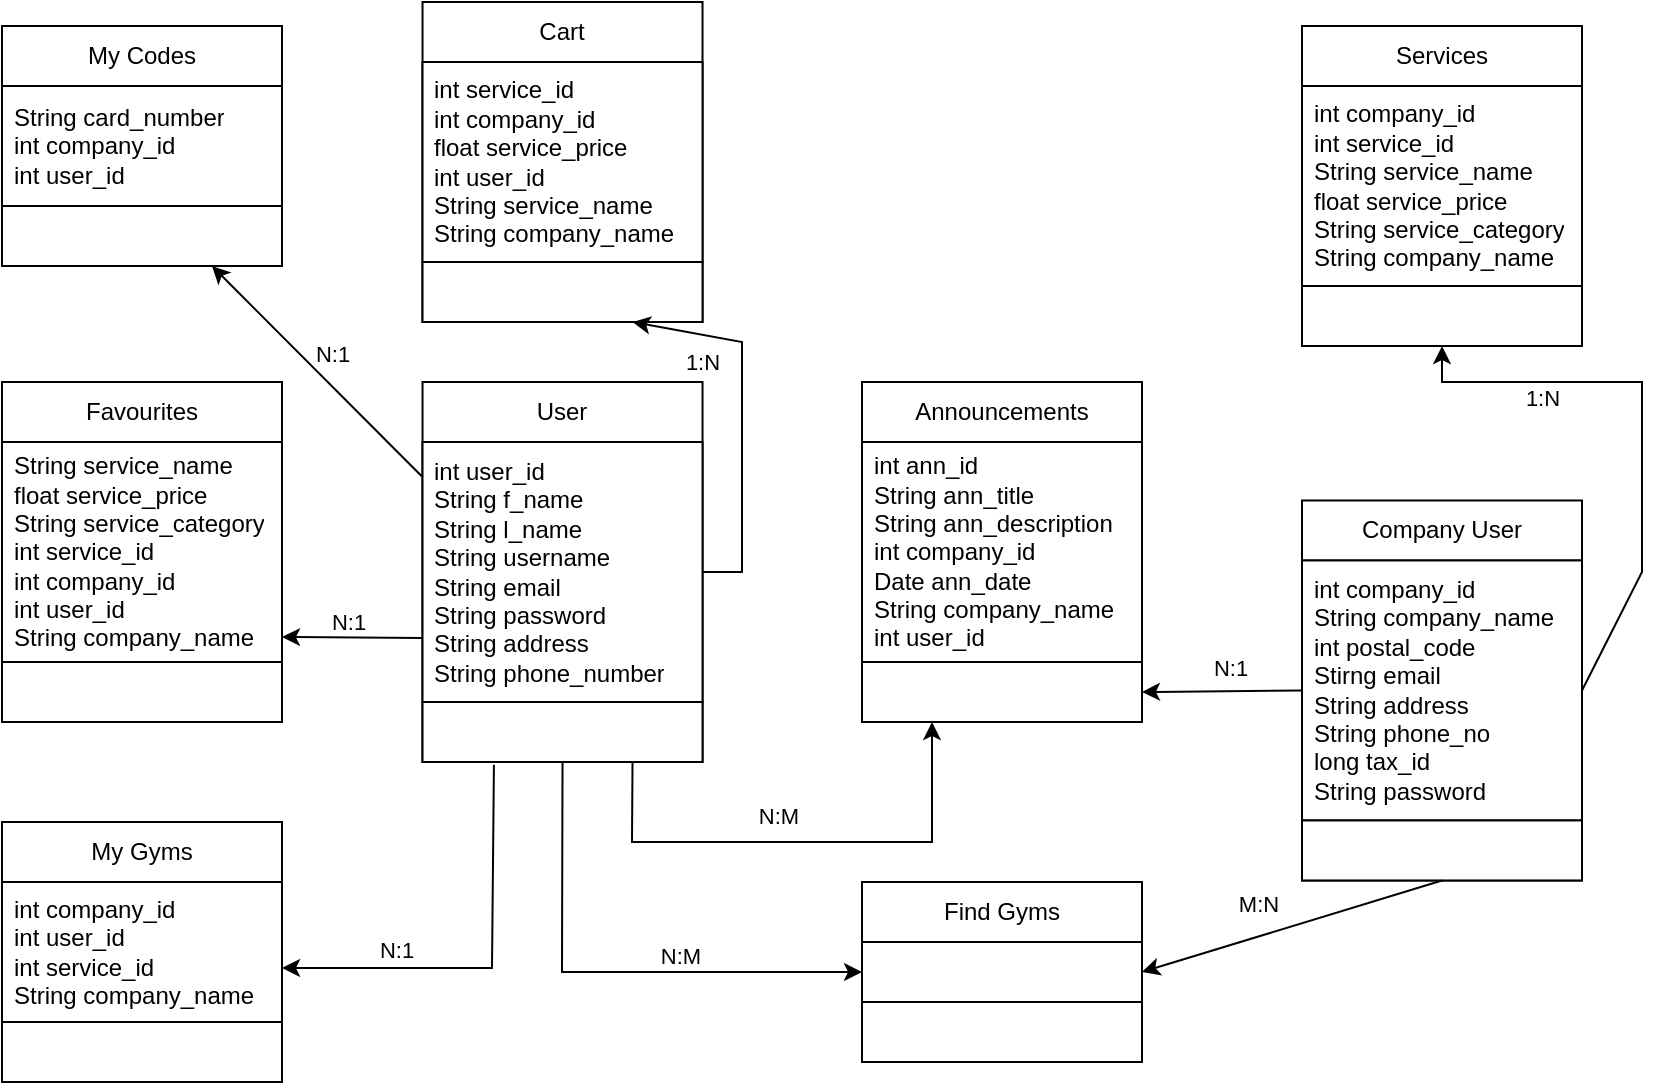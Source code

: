 <mxfile version="27.1.1">
  <diagram name="Page-1" id="DIBcZ52hSFuPhpnZTQoB">
    <mxGraphModel dx="1042" dy="580" grid="1" gridSize="10" guides="1" tooltips="1" connect="1" arrows="1" fold="1" page="1" pageScale="1" pageWidth="850" pageHeight="1100" background="light-dark(#FFFFFF,#FFFFFF)" math="0" shadow="0">
      <root>
        <mxCell id="0" />
        <mxCell id="1" parent="0" />
        <mxCell id="_ydNGUtrwnxu__iHTs8E-2" value="User" style="swimlane;fontStyle=0;childLayout=stackLayout;horizontal=1;startSize=30;horizontalStack=0;resizeParent=1;resizeParentMax=0;resizeLast=0;collapsible=1;marginBottom=0;whiteSpace=wrap;html=1;strokeColor=light-dark(#000000,#000000);fillColor=light-dark(#FFFFFF,#FFFFFF);fontColor=light-dark(#000000,#000000);" parent="1" vertex="1">
          <mxGeometry x="230.26" y="210" width="140" height="190" as="geometry" />
        </mxCell>
        <mxCell id="_ydNGUtrwnxu__iHTs8E-4" value="int user_id&lt;div&gt;String f_name&lt;/div&gt;&lt;div&gt;String l_name&lt;/div&gt;&lt;div&gt;String username&lt;/div&gt;&lt;div&gt;String email&lt;/div&gt;&lt;div&gt;String password&lt;/div&gt;&lt;div&gt;String address&lt;/div&gt;&lt;div&gt;String phone_number&lt;/div&gt;" style="text;strokeColor=light-dark(#000000,#000000);fillColor=light-dark(#FFFFFF,#FFFFFF);align=left;verticalAlign=middle;spacingLeft=4;spacingRight=4;overflow=hidden;points=[[0,0.5],[1,0.5]];portConstraint=eastwest;rotatable=0;whiteSpace=wrap;html=1;fontColor=light-dark(#000000,#000000);" parent="_ydNGUtrwnxu__iHTs8E-2" vertex="1">
          <mxGeometry y="30" width="140" height="130" as="geometry" />
        </mxCell>
        <mxCell id="_ydNGUtrwnxu__iHTs8E-8" value="" style="text;strokeColor=light-dark(#000000,#000000);fillColor=light-dark(#FFFFFF,#FFFFFF);align=left;verticalAlign=middle;spacingLeft=4;spacingRight=4;overflow=hidden;points=[[0,0.5],[1,0.5]];portConstraint=eastwest;rotatable=0;whiteSpace=wrap;html=1;fontColor=light-dark(#000000,#000000);" parent="_ydNGUtrwnxu__iHTs8E-2" vertex="1">
          <mxGeometry y="160" width="140" height="30" as="geometry" />
        </mxCell>
        <mxCell id="_ydNGUtrwnxu__iHTs8E-9" value="Cart" style="swimlane;fontStyle=0;childLayout=stackLayout;horizontal=1;startSize=30;horizontalStack=0;resizeParent=1;resizeParentMax=0;resizeLast=0;collapsible=1;marginBottom=0;whiteSpace=wrap;html=1;strokeColor=light-dark(#000000,#000000);fillColor=light-dark(#FFFFFF,#FFFFFF);fontColor=light-dark(#000000,#000000);" parent="1" vertex="1">
          <mxGeometry x="230.26" y="20" width="140" height="160" as="geometry" />
        </mxCell>
        <mxCell id="_ydNGUtrwnxu__iHTs8E-10" value="int service_id&lt;div&gt;int company_id&lt;/div&gt;&lt;div&gt;float service_price&lt;/div&gt;&lt;div&gt;int user_id&lt;/div&gt;&lt;div&gt;String service_name&lt;/div&gt;&lt;div&gt;String company_name&lt;/div&gt;" style="text;strokeColor=light-dark(#000000,#000000);fillColor=light-dark(#FFFFFF,#FFFFFF);align=left;verticalAlign=middle;spacingLeft=4;spacingRight=4;overflow=hidden;points=[[0,0.5],[1,0.5]];portConstraint=eastwest;rotatable=0;whiteSpace=wrap;html=1;fontColor=light-dark(#000000,#000000);" parent="_ydNGUtrwnxu__iHTs8E-9" vertex="1">
          <mxGeometry y="30" width="140" height="100" as="geometry" />
        </mxCell>
        <mxCell id="_ydNGUtrwnxu__iHTs8E-11" value="" style="text;strokeColor=light-dark(#000000,#000000);fillColor=light-dark(#FFFFFF,#FFFFFF);align=left;verticalAlign=middle;spacingLeft=4;spacingRight=4;overflow=hidden;points=[[0,0.5],[1,0.5]];portConstraint=eastwest;rotatable=0;whiteSpace=wrap;html=1;fontColor=light-dark(#000000,#000000);" parent="_ydNGUtrwnxu__iHTs8E-9" vertex="1">
          <mxGeometry y="130" width="140" height="30" as="geometry" />
        </mxCell>
        <mxCell id="rbe2yqdiVSbnE7vsVnZQ-1" value="My Codes&lt;span style=&quot;color: rgba(0, 0, 0, 0); font-family: monospace; font-size: 0px; text-align: start; text-wrap-mode: nowrap;&quot;&gt;%3CmxGraphModel%3E%3Croot%3E%3CmxCell%20id%3D%220%22%2F%3E%3CmxCell%20id%3D%221%22%20parent%3D%220%22%2F%3E%3CmxCell%20id%3D%222%22%20value%3D%22List%22%20style%3D%22swimlane%3BfontStyle%3D0%3BchildLayout%3DstackLayout%3Bhorizontal%3D1%3BstartSize%3D30%3BhorizontalStack%3D0%3BresizeParent%3D1%3BresizeParentMax%3D0%3BresizeLast%3D0%3Bcollapsible%3D1%3BmarginBottom%3D0%3BwhiteSpace%3Dwrap%3Bhtml%3D1%3BstrokeColor%3Dlight-dark(%23000000%2C%23000000)%3BfillColor%3Dlight-dark(%23FFFFFF%2C%23FFFFFF)%3BfontColor%3Dlight-dark(%23000000%2C%23000000)%3B%22%20vertex%3D%221%22%20parent%3D%221%22%3E%3CmxGeometry%20x%3D%22190%22%20y%3D%22260%22%20width%3D%22140%22%20height%3D%2290%22%20as%3D%22geometry%22%2F%3E%3C%2FmxCell%3E%3CmxCell%20id%3D%223%22%20value%3D%22Item%202%22%20style%3D%22text%3BstrokeColor%3Dlight-dark(%23000000%2C%23000000)%3BfillColor%3Dlight-dark(%23FFFFFF%2C%23FFFFFF)%3Balign%3Dleft%3BverticalAlign%3Dmiddle%3BspacingLeft%3D4%3BspacingRight%3D4%3Boverflow%3Dhidden%3Bpoints%3D%5B%5B0%2C0.5%5D%2C%5B1%2C0.5%5D%5D%3BportConstraint%3Deastwest%3Brotatable%3D0%3BwhiteSpace%3Dwrap%3Bhtml%3D1%3BfontColor%3Dlight-dark(%23000000%2C%23000000)%3B%22%20vertex%3D%221%22%20parent%3D%222%22%3E%3CmxGeometry%20y%3D%2230%22%20width%3D%22140%22%20height%3D%2230%22%20as%3D%22geometry%22%2F%3E%3C%2FmxCell%3E%3CmxCell%20id%3D%224%22%20value%3D%22Item%202%22%20style%3D%22text%3BstrokeColor%3Dlight-dark(%23000000%2C%23000000)%3BfillColor%3Dlight-dark(%23FFFFFF%2C%23FFFFFF)%3Balign%3Dleft%3BverticalAlign%3Dmiddle%3BspacingLeft%3D4%3BspacingRight%3D4%3Boverflow%3Dhidden%3Bpoints%3D%5B%5B0%2C0.5%5D%2C%5B1%2C0.5%5D%5D%3BportConstraint%3Deastwest%3Brotatable%3D0%3BwhiteSpace%3Dwrap%3Bhtml%3D1%3BfontColor%3Dlight-dark(%23000000%2C%23000000)%3B%22%20vertex%3D%221%22%20parent%3D%222%22%3E%3CmxGeometry%20y%3D%2260%22%20width%3D%22140%22%20height%3D%2230%22%20as%3D%22geometry%22%2F%3E%3C%2FmxCell%3E%3C%2Froot%3E%3C%2FmxGraphModel%3E&lt;/span&gt;" style="swimlane;fontStyle=0;childLayout=stackLayout;horizontal=1;startSize=30;horizontalStack=0;resizeParent=1;resizeParentMax=0;resizeLast=0;collapsible=1;marginBottom=0;whiteSpace=wrap;html=1;strokeColor=light-dark(#000000,#000000);fillColor=light-dark(#FFFFFF,#FFFFFF);fontColor=light-dark(#000000,#000000);" parent="1" vertex="1">
          <mxGeometry x="20" y="32" width="140" height="120" as="geometry" />
        </mxCell>
        <mxCell id="rbe2yqdiVSbnE7vsVnZQ-2" value="String card_number&lt;div&gt;int company_id&lt;/div&gt;&lt;div&gt;int user_id&lt;/div&gt;" style="text;strokeColor=light-dark(#000000,#000000);fillColor=light-dark(#FFFFFF,#FFFFFF);align=left;verticalAlign=middle;spacingLeft=4;spacingRight=4;overflow=hidden;points=[[0,0.5],[1,0.5]];portConstraint=eastwest;rotatable=0;whiteSpace=wrap;html=1;fontColor=light-dark(#000000,#000000);" parent="rbe2yqdiVSbnE7vsVnZQ-1" vertex="1">
          <mxGeometry y="30" width="140" height="60" as="geometry" />
        </mxCell>
        <mxCell id="rbe2yqdiVSbnE7vsVnZQ-3" value="" style="text;strokeColor=light-dark(#000000,#000000);fillColor=light-dark(#FFFFFF,#FFFFFF);align=left;verticalAlign=middle;spacingLeft=4;spacingRight=4;overflow=hidden;points=[[0,0.5],[1,0.5]];portConstraint=eastwest;rotatable=0;whiteSpace=wrap;html=1;fontColor=light-dark(#000000,#000000);" parent="rbe2yqdiVSbnE7vsVnZQ-1" vertex="1">
          <mxGeometry y="90" width="140" height="30" as="geometry" />
        </mxCell>
        <mxCell id="rbe2yqdiVSbnE7vsVnZQ-4" value="Favourites" style="swimlane;fontStyle=0;childLayout=stackLayout;horizontal=1;startSize=30;horizontalStack=0;resizeParent=1;resizeParentMax=0;resizeLast=0;collapsible=1;marginBottom=0;whiteSpace=wrap;html=1;strokeColor=light-dark(#000000,#000000);fillColor=light-dark(#FFFFFF,#FFFFFF);fontColor=light-dark(#000000,#000000);" parent="1" vertex="1">
          <mxGeometry x="20" y="210" width="140" height="170" as="geometry" />
        </mxCell>
        <mxCell id="rbe2yqdiVSbnE7vsVnZQ-5" value="String service_name&lt;div&gt;float service_price&lt;/div&gt;&lt;div&gt;String service_category&lt;/div&gt;&lt;div&gt;int service_id&lt;/div&gt;&lt;div&gt;int company_id&lt;/div&gt;&lt;div&gt;int user_id&lt;/div&gt;&lt;div&gt;String company_name&lt;/div&gt;" style="text;strokeColor=light-dark(#000000,#000000);fillColor=light-dark(#FFFFFF,#FFFFFF);align=left;verticalAlign=middle;spacingLeft=4;spacingRight=4;overflow=hidden;points=[[0,0.5],[1,0.5]];portConstraint=eastwest;rotatable=0;whiteSpace=wrap;html=1;fontColor=light-dark(#000000,#000000);" parent="rbe2yqdiVSbnE7vsVnZQ-4" vertex="1">
          <mxGeometry y="30" width="140" height="110" as="geometry" />
        </mxCell>
        <mxCell id="rbe2yqdiVSbnE7vsVnZQ-6" value="" style="text;strokeColor=light-dark(#000000,#000000);fillColor=light-dark(#FFFFFF,#FFFFFF);align=left;verticalAlign=middle;spacingLeft=4;spacingRight=4;overflow=hidden;points=[[0,0.5],[1,0.5]];portConstraint=eastwest;rotatable=0;whiteSpace=wrap;html=1;fontColor=light-dark(#000000,#000000);" parent="rbe2yqdiVSbnE7vsVnZQ-4" vertex="1">
          <mxGeometry y="140" width="140" height="30" as="geometry" />
        </mxCell>
        <mxCell id="rbe2yqdiVSbnE7vsVnZQ-7" value="My Gyms" style="swimlane;fontStyle=0;childLayout=stackLayout;horizontal=1;startSize=30;horizontalStack=0;resizeParent=1;resizeParentMax=0;resizeLast=0;collapsible=1;marginBottom=0;whiteSpace=wrap;html=1;strokeColor=light-dark(#000000,#000000);fillColor=light-dark(#FFFFFF,#FFFFFF);fontColor=light-dark(#000000,#000000);" parent="1" vertex="1">
          <mxGeometry x="20" y="430" width="140" height="130" as="geometry" />
        </mxCell>
        <mxCell id="rbe2yqdiVSbnE7vsVnZQ-8" value="int company_id&lt;div&gt;int user_id&lt;/div&gt;&lt;div&gt;int service_id&lt;/div&gt;&lt;div&gt;String company_name&lt;/div&gt;" style="text;strokeColor=light-dark(#000000,#000000);fillColor=light-dark(#FFFFFF,#FFFFFF);align=left;verticalAlign=middle;spacingLeft=4;spacingRight=4;overflow=hidden;points=[[0,0.5],[1,0.5]];portConstraint=eastwest;rotatable=0;whiteSpace=wrap;html=1;fontColor=light-dark(#000000,#000000);" parent="rbe2yqdiVSbnE7vsVnZQ-7" vertex="1">
          <mxGeometry y="30" width="140" height="70" as="geometry" />
        </mxCell>
        <mxCell id="rbe2yqdiVSbnE7vsVnZQ-9" value="" style="text;strokeColor=light-dark(#000000,#000000);fillColor=light-dark(#FFFFFF,#FFFFFF);align=left;verticalAlign=middle;spacingLeft=4;spacingRight=4;overflow=hidden;points=[[0,0.5],[1,0.5]];portConstraint=eastwest;rotatable=0;whiteSpace=wrap;html=1;fontColor=light-dark(#000000,#000000);" parent="rbe2yqdiVSbnE7vsVnZQ-7" vertex="1">
          <mxGeometry y="100" width="140" height="30" as="geometry" />
        </mxCell>
        <mxCell id="rbe2yqdiVSbnE7vsVnZQ-10" value="Find Gyms" style="swimlane;fontStyle=0;childLayout=stackLayout;horizontal=1;startSize=30;horizontalStack=0;resizeParent=1;resizeParentMax=0;resizeLast=0;collapsible=1;marginBottom=0;whiteSpace=wrap;html=1;strokeColor=light-dark(#000000,#000000);fillColor=light-dark(#FFFFFF,#FFFFFF);fontColor=light-dark(#000000,#000000);" parent="1" vertex="1">
          <mxGeometry x="450" y="460" width="140" height="90" as="geometry" />
        </mxCell>
        <mxCell id="rbe2yqdiVSbnE7vsVnZQ-11" value="" style="text;strokeColor=light-dark(#000000,#000000);fillColor=light-dark(#FFFFFF,#FFFFFF);align=left;verticalAlign=middle;spacingLeft=4;spacingRight=4;overflow=hidden;points=[[0,0.5],[1,0.5]];portConstraint=eastwest;rotatable=0;whiteSpace=wrap;html=1;fontColor=light-dark(#000000,#000000);" parent="rbe2yqdiVSbnE7vsVnZQ-10" vertex="1">
          <mxGeometry y="30" width="140" height="30" as="geometry" />
        </mxCell>
        <mxCell id="rbe2yqdiVSbnE7vsVnZQ-12" value="" style="text;strokeColor=light-dark(#000000,#000000);fillColor=light-dark(#FFFFFF,#FFFFFF);align=left;verticalAlign=middle;spacingLeft=4;spacingRight=4;overflow=hidden;points=[[0,0.5],[1,0.5]];portConstraint=eastwest;rotatable=0;whiteSpace=wrap;html=1;fontColor=light-dark(#000000,#000000);" parent="rbe2yqdiVSbnE7vsVnZQ-10" vertex="1">
          <mxGeometry y="60" width="140" height="30" as="geometry" />
        </mxCell>
        <mxCell id="rbe2yqdiVSbnE7vsVnZQ-13" value="Announcements" style="swimlane;fontStyle=0;childLayout=stackLayout;horizontal=1;startSize=30;horizontalStack=0;resizeParent=1;resizeParentMax=0;resizeLast=0;collapsible=1;marginBottom=0;whiteSpace=wrap;html=1;strokeColor=light-dark(#000000,#000000);fillColor=light-dark(#FFFFFF,#FFFFFF);fontColor=light-dark(#000000,#000000);" parent="1" vertex="1">
          <mxGeometry x="450" y="210" width="140" height="170" as="geometry" />
        </mxCell>
        <mxCell id="rbe2yqdiVSbnE7vsVnZQ-14" value="int ann_id&lt;div&gt;String ann_title&lt;/div&gt;&lt;div&gt;String ann_description&lt;/div&gt;&lt;div&gt;int company_id&lt;/div&gt;&lt;div&gt;Date ann_date&lt;/div&gt;&lt;div&gt;String company_name&lt;/div&gt;&lt;div&gt;int user_id&lt;/div&gt;" style="text;strokeColor=light-dark(#000000,#000000);fillColor=light-dark(#FFFFFF,#FFFFFF);align=left;verticalAlign=middle;spacingLeft=4;spacingRight=4;overflow=hidden;points=[[0,0.5],[1,0.5]];portConstraint=eastwest;rotatable=0;whiteSpace=wrap;html=1;fontColor=light-dark(#000000,#000000);" parent="rbe2yqdiVSbnE7vsVnZQ-13" vertex="1">
          <mxGeometry y="30" width="140" height="110" as="geometry" />
        </mxCell>
        <mxCell id="rbe2yqdiVSbnE7vsVnZQ-15" value="" style="text;strokeColor=light-dark(#000000,#000000);fillColor=light-dark(#FFFFFF,#FFFFFF);align=left;verticalAlign=middle;spacingLeft=4;spacingRight=4;overflow=hidden;points=[[0,0.5],[1,0.5]];portConstraint=eastwest;rotatable=0;whiteSpace=wrap;html=1;fontColor=light-dark(#000000,#000000);" parent="rbe2yqdiVSbnE7vsVnZQ-13" vertex="1">
          <mxGeometry y="140" width="140" height="30" as="geometry" />
        </mxCell>
        <mxCell id="rbe2yqdiVSbnE7vsVnZQ-16" value="Company User" style="swimlane;fontStyle=0;childLayout=stackLayout;horizontal=1;startSize=30;horizontalStack=0;resizeParent=1;resizeParentMax=0;resizeLast=0;collapsible=1;marginBottom=0;whiteSpace=wrap;html=1;strokeColor=light-dark(#000000,#000000);fillColor=light-dark(#FFFFFF,#FFFFFF);fontColor=light-dark(#000000,#000000);" parent="1" vertex="1">
          <mxGeometry x="670" y="269.23" width="140" height="190" as="geometry" />
        </mxCell>
        <mxCell id="rbe2yqdiVSbnE7vsVnZQ-17" value="int company_id&lt;div&gt;String company_name&lt;/div&gt;&lt;div&gt;int postal_code&lt;/div&gt;&lt;div&gt;Stirng email&lt;/div&gt;&lt;div&gt;String address&lt;/div&gt;&lt;div&gt;String phone_no&lt;/div&gt;&lt;div&gt;long tax_id&lt;/div&gt;&lt;div&gt;String password&lt;/div&gt;" style="text;strokeColor=light-dark(#000000,#000000);fillColor=light-dark(#FFFFFF,#FFFFFF);align=left;verticalAlign=middle;spacingLeft=4;spacingRight=4;overflow=hidden;points=[[0,0.5],[1,0.5]];portConstraint=eastwest;rotatable=0;whiteSpace=wrap;html=1;fontColor=light-dark(#000000,#000000);" parent="rbe2yqdiVSbnE7vsVnZQ-16" vertex="1">
          <mxGeometry y="30" width="140" height="130" as="geometry" />
        </mxCell>
        <mxCell id="rbe2yqdiVSbnE7vsVnZQ-18" value="" style="text;strokeColor=light-dark(#000000,#000000);fillColor=light-dark(#FFFFFF,#FFFFFF);align=left;verticalAlign=middle;spacingLeft=4;spacingRight=4;overflow=hidden;points=[[0,0.5],[1,0.5]];portConstraint=eastwest;rotatable=0;whiteSpace=wrap;html=1;fontColor=light-dark(#000000,#000000);" parent="rbe2yqdiVSbnE7vsVnZQ-16" vertex="1">
          <mxGeometry y="160" width="140" height="30" as="geometry" />
        </mxCell>
        <mxCell id="rbe2yqdiVSbnE7vsVnZQ-22" value="Services" style="swimlane;fontStyle=0;childLayout=stackLayout;horizontal=1;startSize=30;horizontalStack=0;resizeParent=1;resizeParentMax=0;resizeLast=0;collapsible=1;marginBottom=0;whiteSpace=wrap;html=1;strokeColor=light-dark(#000000,#000000);fillColor=light-dark(#FFFFFF,#FFFFFF);fontColor=light-dark(#000000,#000000);" parent="1" vertex="1">
          <mxGeometry x="670" y="32" width="140" height="160" as="geometry" />
        </mxCell>
        <mxCell id="rbe2yqdiVSbnE7vsVnZQ-23" value="int company_id&lt;div&gt;int service_id&lt;/div&gt;&lt;div&gt;String service_name&lt;/div&gt;&lt;div&gt;float service_price&lt;/div&gt;&lt;div&gt;String service_category&lt;/div&gt;&lt;div&gt;String company_name&lt;/div&gt;" style="text;strokeColor=light-dark(#000000,#000000);fillColor=light-dark(#FFFFFF,#FFFFFF);align=left;verticalAlign=middle;spacingLeft=4;spacingRight=4;overflow=hidden;points=[[0,0.5],[1,0.5]];portConstraint=eastwest;rotatable=0;whiteSpace=wrap;html=1;fontColor=light-dark(#000000,#000000);" parent="rbe2yqdiVSbnE7vsVnZQ-22" vertex="1">
          <mxGeometry y="30" width="140" height="100" as="geometry" />
        </mxCell>
        <mxCell id="rbe2yqdiVSbnE7vsVnZQ-24" value="" style="text;strokeColor=light-dark(#000000,#000000);fillColor=light-dark(#FFFFFF,#FFFFFF);align=left;verticalAlign=middle;spacingLeft=4;spacingRight=4;overflow=hidden;points=[[0,0.5],[1,0.5]];portConstraint=eastwest;rotatable=0;whiteSpace=wrap;html=1;fontColor=light-dark(#000000,#000000);" parent="rbe2yqdiVSbnE7vsVnZQ-22" vertex="1">
          <mxGeometry y="130" width="140" height="30" as="geometry" />
        </mxCell>
        <mxCell id="rbe2yqdiVSbnE7vsVnZQ-25" value="" style="endArrow=classic;html=1;rounded=0;strokeColor=light-dark(#000000,#000000);exitX=0.75;exitY=1;exitDx=0;exitDy=0;entryX=0.25;entryY=1;entryDx=0;entryDy=0;" parent="1" source="_ydNGUtrwnxu__iHTs8E-2" target="rbe2yqdiVSbnE7vsVnZQ-13" edge="1">
          <mxGeometry width="50" height="50" relative="1" as="geometry">
            <mxPoint x="320" y="420" as="sourcePoint" />
            <mxPoint x="410" y="380" as="targetPoint" />
            <Array as="points">
              <mxPoint x="335" y="440" />
              <mxPoint x="400" y="440" />
              <mxPoint x="485" y="440" />
              <mxPoint x="485" y="380" />
            </Array>
          </mxGeometry>
        </mxCell>
        <mxCell id="rbe2yqdiVSbnE7vsVnZQ-28" value="" style="endArrow=classic;html=1;rounded=0;strokeColor=light-dark(#000000,#000000);exitX=0;exitY=0.5;exitDx=0;exitDy=0;entryX=1;entryY=0.5;entryDx=0;entryDy=0;" parent="1" source="rbe2yqdiVSbnE7vsVnZQ-16" target="rbe2yqdiVSbnE7vsVnZQ-15" edge="1">
          <mxGeometry width="50" height="50" relative="1" as="geometry">
            <mxPoint x="580" y="360" as="sourcePoint" />
            <mxPoint x="590" y="328" as="targetPoint" />
          </mxGeometry>
        </mxCell>
        <mxCell id="rbe2yqdiVSbnE7vsVnZQ-29" value="" style="endArrow=classic;html=1;rounded=0;strokeColor=light-dark(#000000,#000000);entryX=0.5;entryY=1;entryDx=0;entryDy=0;exitX=1;exitY=0.5;exitDx=0;exitDy=0;" parent="1" source="rbe2yqdiVSbnE7vsVnZQ-16" target="rbe2yqdiVSbnE7vsVnZQ-22" edge="1">
          <mxGeometry width="50" height="50" relative="1" as="geometry">
            <mxPoint x="790" y="310" as="sourcePoint" />
            <mxPoint x="560" y="315" as="targetPoint" />
            <Array as="points">
              <mxPoint x="840" y="305" />
              <mxPoint x="840" y="210" />
              <mxPoint x="740" y="210" />
            </Array>
          </mxGeometry>
        </mxCell>
        <mxCell id="rbe2yqdiVSbnE7vsVnZQ-31" value="" style="endArrow=classic;html=1;rounded=0;strokeColor=light-dark(#000000,#000000);entryX=1;entryY=0.5;entryDx=0;entryDy=0;exitX=0.5;exitY=1;exitDx=0;exitDy=0;" parent="1" source="rbe2yqdiVSbnE7vsVnZQ-16" target="rbe2yqdiVSbnE7vsVnZQ-10" edge="1">
          <mxGeometry width="50" height="50" relative="1" as="geometry">
            <mxPoint x="640" y="325" as="sourcePoint" />
            <mxPoint x="570" y="325" as="targetPoint" />
          </mxGeometry>
        </mxCell>
        <mxCell id="rbe2yqdiVSbnE7vsVnZQ-32" value="" style="endArrow=classic;html=1;rounded=0;strokeColor=light-dark(#000000,#000000);entryX=0;entryY=0.5;entryDx=0;entryDy=0;exitX=0.5;exitY=1;exitDx=0;exitDy=0;" parent="1" source="_ydNGUtrwnxu__iHTs8E-2" target="rbe2yqdiVSbnE7vsVnZQ-11" edge="1">
          <mxGeometry width="50" height="50" relative="1" as="geometry">
            <mxPoint x="300" y="410" as="sourcePoint" />
            <mxPoint x="580" y="335" as="targetPoint" />
            <Array as="points">
              <mxPoint x="300" y="505" />
            </Array>
          </mxGeometry>
        </mxCell>
        <mxCell id="rbe2yqdiVSbnE7vsVnZQ-33" value="" style="endArrow=classic;html=1;rounded=0;strokeColor=light-dark(#000000,#000000);entryX=1;entryY=0.75;entryDx=0;entryDy=0;" parent="1" target="rbe2yqdiVSbnE7vsVnZQ-4" edge="1">
          <mxGeometry width="50" height="50" relative="1" as="geometry">
            <mxPoint x="230" y="338" as="sourcePoint" />
            <mxPoint x="240" y="430" as="targetPoint" />
          </mxGeometry>
        </mxCell>
        <mxCell id="rbe2yqdiVSbnE7vsVnZQ-34" value="" style="endArrow=classic;html=1;rounded=0;strokeColor=light-dark(#000000,#000000);exitX=0;exitY=0.25;exitDx=0;exitDy=0;entryX=0.75;entryY=1;entryDx=0;entryDy=0;" parent="1" source="_ydNGUtrwnxu__iHTs8E-2" target="rbe2yqdiVSbnE7vsVnZQ-1" edge="1">
          <mxGeometry width="50" height="50" relative="1" as="geometry">
            <mxPoint x="210" y="230" as="sourcePoint" />
            <mxPoint x="140" y="190" as="targetPoint" />
          </mxGeometry>
        </mxCell>
        <mxCell id="tJ8wkxQG3hHgZM3csA0_-1" value="N:1" style="edgeLabel;html=1;align=center;verticalAlign=middle;resizable=0;points=[];labelBackgroundColor=none;fontColor=light-dark(#000000,#000000);" parent="rbe2yqdiVSbnE7vsVnZQ-34" vertex="1" connectable="0">
          <mxGeometry x="0.181" y="1" relative="1" as="geometry">
            <mxPoint x="17" as="offset" />
          </mxGeometry>
        </mxCell>
        <mxCell id="rbe2yqdiVSbnE7vsVnZQ-35" value="" style="endArrow=classic;html=1;rounded=0;strokeColor=light-dark(#000000,#000000);entryX=0.75;entryY=1;entryDx=0;entryDy=0;exitX=1;exitY=0.5;exitDx=0;exitDy=0;" parent="1" source="_ydNGUtrwnxu__iHTs8E-2" target="_ydNGUtrwnxu__iHTs8E-9" edge="1">
          <mxGeometry width="50" height="50" relative="1" as="geometry">
            <mxPoint x="680" y="365" as="sourcePoint" />
            <mxPoint x="610" y="365" as="targetPoint" />
            <Array as="points">
              <mxPoint x="390" y="305" />
              <mxPoint x="390" y="190" />
            </Array>
          </mxGeometry>
        </mxCell>
        <mxCell id="rbe2yqdiVSbnE7vsVnZQ-36" value="" style="endArrow=classic;html=1;rounded=0;strokeColor=light-dark(#000000,#000000);entryX=1;entryY=0.5;entryDx=0;entryDy=0;exitX=0.255;exitY=1.047;exitDx=0;exitDy=0;exitPerimeter=0;" parent="1" source="_ydNGUtrwnxu__iHTs8E-8" edge="1">
          <mxGeometry width="50" height="50" relative="1" as="geometry">
            <mxPoint x="265" y="408" as="sourcePoint" />
            <mxPoint x="160" y="503" as="targetPoint" />
            <Array as="points">
              <mxPoint x="265" y="503" />
            </Array>
          </mxGeometry>
        </mxCell>
        <mxCell id="tJ8wkxQG3hHgZM3csA0_-2" value="N:1" style="edgeLabel;html=1;align=center;verticalAlign=middle;resizable=0;points=[];labelBackgroundColor=none;fontColor=light-dark(#000000,#000000);" parent="1" vertex="1" connectable="0">
          <mxGeometry x="190.265" y="226.229" as="geometry">
            <mxPoint x="2" y="104" as="offset" />
          </mxGeometry>
        </mxCell>
        <mxCell id="tJ8wkxQG3hHgZM3csA0_-3" value="N:1" style="edgeLabel;html=1;align=center;verticalAlign=middle;resizable=0;points=[];labelBackgroundColor=none;fontColor=light-dark(#000000,#000000);" parent="1" vertex="1" connectable="0">
          <mxGeometry x="214.265" y="247.229" as="geometry">
            <mxPoint x="2" y="247" as="offset" />
          </mxGeometry>
        </mxCell>
        <mxCell id="tJ8wkxQG3hHgZM3csA0_-4" value="1:N" style="edgeLabel;html=1;align=center;verticalAlign=middle;resizable=0;points=[];labelBackgroundColor=none;fontColor=light-dark(#000000,#000000);" parent="1" vertex="1" connectable="0">
          <mxGeometry x="202.265" y="259.999" as="geometry">
            <mxPoint x="167" y="-60" as="offset" />
          </mxGeometry>
        </mxCell>
        <mxCell id="tJ8wkxQG3hHgZM3csA0_-6" value="N:M" style="edgeLabel;html=1;align=center;verticalAlign=middle;resizable=0;points=[];labelBackgroundColor=none;fontColor=light-dark(#000000,#000000);" parent="1" vertex="1" connectable="0">
          <mxGeometry x="240.005" y="309.999" as="geometry">
            <mxPoint x="168" y="117" as="offset" />
          </mxGeometry>
        </mxCell>
        <mxCell id="tJ8wkxQG3hHgZM3csA0_-7" value="N:M" style="edgeLabel;html=1;align=center;verticalAlign=middle;resizable=0;points=[];labelBackgroundColor=none;fontColor=light-dark(#000000,#000000);" parent="1" vertex="1" connectable="0">
          <mxGeometry x="190.265" y="379.999" as="geometry">
            <mxPoint x="168" y="117" as="offset" />
          </mxGeometry>
        </mxCell>
        <mxCell id="tJ8wkxQG3hHgZM3csA0_-8" value="M:N" style="edgeLabel;html=1;align=center;verticalAlign=middle;resizable=0;points=[];labelBackgroundColor=none;fontColor=light-dark(#000000,#000000);" parent="1" vertex="1" connectable="0">
          <mxGeometry x="480.005" y="353.999" as="geometry">
            <mxPoint x="168" y="117" as="offset" />
          </mxGeometry>
        </mxCell>
        <mxCell id="tJ8wkxQG3hHgZM3csA0_-9" value="1:N" style="edgeLabel;html=1;align=center;verticalAlign=middle;resizable=0;points=[];labelBackgroundColor=none;fontColor=light-dark(#000000,#000000);" parent="1" vertex="1" connectable="0">
          <mxGeometry x="580.005" y="273.999" as="geometry">
            <mxPoint x="210" y="-56" as="offset" />
          </mxGeometry>
        </mxCell>
        <mxCell id="tJ8wkxQG3hHgZM3csA0_-11" value="N:1" style="edgeLabel;html=1;align=center;verticalAlign=middle;resizable=0;points=[];labelBackgroundColor=none;fontColor=light-dark(#000000,#000000);" parent="1" vertex="1" connectable="0">
          <mxGeometry x="424.005" y="408.999" as="geometry">
            <mxPoint x="210" y="-56" as="offset" />
          </mxGeometry>
        </mxCell>
      </root>
    </mxGraphModel>
  </diagram>
</mxfile>

